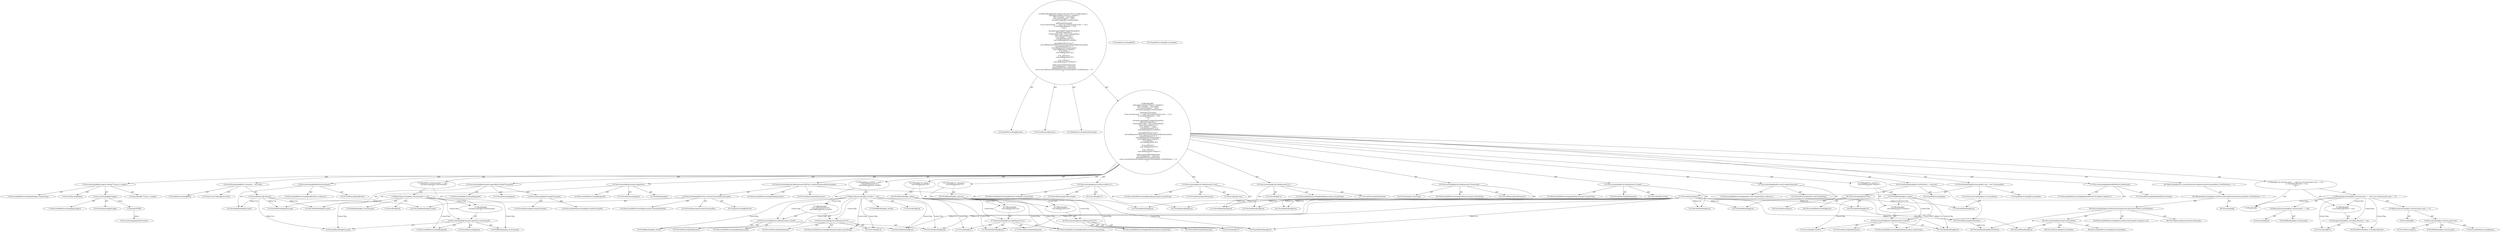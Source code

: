 digraph "execute#?" {
0 [label="2:CtTypeReferenceImpl@boolean" shape=ellipse]
1 [label="2:CtVirtualElement@execute" shape=ellipse]
2 [label="2:CtTypeReferenceImpl@TaskException" shape=ellipse]
3 [label="3:CtExecutableReferenceImpl@debug(java.lang.String)" shape=ellipse]
4 [label="3:CtVirtualElement@debug" shape=ellipse]
5 [label="3:CtExecutableReferenceImpl@getLogger()" shape=ellipse]
6 [label="3:CtVirtualElement@getLogger" shape=ellipse]
7 [label="3:CtInvocationImpl@getLogger()" shape=ellipse]
8 [label="3:CtLiteralImpl@\"Using jvc compiler\"" shape=ellipse]
9 [label="3:CtInvocationImpl@getLogger().debug(\"Using jvc compiler\")" shape=ellipse]
10 [label="4:CtTypeReferenceImpl@Path" shape=ellipse]
11 [label="4:CtTypeReferenceImpl@Path" shape=ellipse]
12 [label="4:CtConstructorCallImpl@new Path()" shape=ellipse]
13 [label="4:CtVirtualElement@classpath" shape=ellipse]
14 [label="4:CtLocalVariableImpl@Path classpath = new Path()" shape=ellipse]
15 [label="5:CtFieldReadImpl@m_bootclasspath" shape=ellipse]
16 [label="5:CtLiteralImpl@null" shape=ellipse]
17 [label="5:CtBinaryOperatorImpl@m_bootclasspath != null" shape=ellipse]
18 [label="6:CtExecutableReferenceImpl@append()" shape=ellipse]
19 [label="6:CtVirtualElement@append" shape=ellipse]
20 [label="6:CtVariableReadImpl@classpath" shape=ellipse]
21 [label="6:CtFieldReadImpl@m_bootclasspath" shape=ellipse]
22 [label="6:CtInvocationImpl@classpath.append(m_bootclasspath)" shape=ellipse]
23 [label="5:CtBlockImpl@\{
    classpath.append(m_bootclasspath);
\}" shape=ellipse]
24 [label="5:CtIfImpl@if (m_bootclasspath != null) \{
    classpath.append(m_bootclasspath);
\}" shape=ellipse]
25 [label="8:CtExecutableReferenceImpl@addExtdirs(<unknown>)" shape=ellipse]
26 [label="8:CtVirtualElement@addExtdirs" shape=ellipse]
27 [label="8:CtVariableReadImpl@classpath" shape=ellipse]
28 [label="8:CtInvocationImpl@addExtdirs(classpath)" shape=ellipse]
29 [label="9:CtFieldReadImpl@m_bootclasspath" shape=ellipse]
30 [label="9:CtLiteralImpl@null" shape=ellipse]
31 [label="9:CtBinaryOperatorImpl@(m_bootclasspath == null)" shape=ellipse]
32 [label="9:CtExecutableReferenceImpl@size()" shape=ellipse]
33 [label="9:CtVirtualElement@size" shape=ellipse]
34 [label="9:CtFieldReadImpl@m_bootclasspath" shape=ellipse]
35 [label="9:CtInvocationImpl@m_bootclasspath.size()" shape=ellipse]
36 [label="9:CtLiteralImpl@0" shape=ellipse]
37 [label="9:CtBinaryOperatorImpl@(m_bootclasspath.size() == 0)" shape=ellipse]
38 [label="9:CtBinaryOperatorImpl@(m_bootclasspath == null) || (m_bootclasspath.size() == 0)" shape=ellipse]
39 [label="10:CtFieldWriteImpl@m_includeJavaRuntime" shape=ellipse]
40 [label="10:CtLiteralImpl@true" shape=ellipse]
41 [label="10:CtAssignmentImpl@m_includeJavaRuntime = true" shape=ellipse]
42 [label="9:CtBlockImpl@\{
    m_includeJavaRuntime = true;
\}" shape=ellipse]
43 [label="11:CtBlockImpl@\{
\}" shape=ellipse]
44 [label="9:CtIfImpl@if ((m_bootclasspath == null) || (m_bootclasspath.size() == 0)) \{
    m_includeJavaRuntime = true;
\} else \{
\}" shape=ellipse]
45 [label="13:CtExecutableReferenceImpl@append()" shape=ellipse]
46 [label="13:CtVirtualElement@append" shape=ellipse]
47 [label="13:CtVariableReadImpl@classpath" shape=ellipse]
48 [label="13:CtExecutableReferenceImpl@getCompileClasspath()" shape=ellipse]
49 [label="13:CtVirtualElement@getCompileClasspath" shape=ellipse]
50 [label="13:CtInvocationImpl@getCompileClasspath()" shape=ellipse]
51 [label="13:CtInvocationImpl@classpath.append(getCompileClasspath())" shape=ellipse]
52 [label="14:CtExecutableReferenceImpl@append()" shape=ellipse]
53 [label="14:CtVirtualElement@append" shape=ellipse]
54 [label="14:CtVariableReadImpl@classpath" shape=ellipse]
55 [label="14:CtFieldReadImpl@src" shape=ellipse]
56 [label="14:CtInvocationImpl@classpath.append(src)" shape=ellipse]
57 [label="15:CtTypeReferenceImpl@Commandline" shape=ellipse]
58 [label="15:CtTypeReferenceImpl@Commandline" shape=ellipse]
59 [label="15:CtConstructorCallImpl@new Commandline()" shape=ellipse]
60 [label="15:CtVirtualElement@cmd" shape=ellipse]
61 [label="15:CtLocalVariableImpl@Commandline cmd = new Commandline()" shape=ellipse]
62 [label="16:CtExecutableReferenceImpl@setExecutable(java.lang.String)" shape=ellipse]
63 [label="16:CtVirtualElement@setExecutable" shape=ellipse]
64 [label="16:CtVariableReadImpl@cmd" shape=ellipse]
65 [label="16:CtLiteralImpl@\"jvc\"" shape=ellipse]
66 [label="16:CtInvocationImpl@cmd.setExecutable(\"jvc\")" shape=ellipse]
67 [label="17:CtFieldReadImpl@m_destDir" shape=ellipse]
68 [label="17:CtLiteralImpl@null" shape=ellipse]
69 [label="17:CtBinaryOperatorImpl@m_destDir != null" shape=ellipse]
70 [label="18:CtExecutableReferenceImpl@addArgument(java.lang.String)" shape=ellipse]
71 [label="18:CtVirtualElement@addArgument" shape=ellipse]
72 [label="18:CtVariableReadImpl@cmd" shape=ellipse]
73 [label="18:CtLiteralImpl@\"/d\"" shape=ellipse]
74 [label="18:CtInvocationImpl@cmd.addArgument(\"/d\")" shape=ellipse]
75 [label="19:CtExecutableReferenceImpl@addArgument()" shape=ellipse]
76 [label="19:CtVirtualElement@addArgument" shape=ellipse]
77 [label="19:CtVariableReadImpl@cmd" shape=ellipse]
78 [label="19:CtFieldReadImpl@m_destDir" shape=ellipse]
79 [label="19:CtInvocationImpl@cmd.addArgument(m_destDir)" shape=ellipse]
80 [label="17:CtBlockImpl@\{
    cmd.addArgument(\"/d\");
    cmd.addArgument(m_destDir);
\}" shape=ellipse]
81 [label="17:CtIfImpl@if (m_destDir != null) \{
    cmd.addArgument(\"/d\");
    cmd.addArgument(m_destDir);
\}" shape=ellipse]
82 [label="21:CtExecutableReferenceImpl@addArgument(java.lang.String)" shape=ellipse]
83 [label="21:CtVirtualElement@addArgument" shape=ellipse]
84 [label="21:CtVariableReadImpl@cmd" shape=ellipse]
85 [label="21:CtLiteralImpl@\"/cp:p\"" shape=ellipse]
86 [label="21:CtInvocationImpl@cmd.addArgument(\"/cp:p\")" shape=ellipse]
87 [label="22:CtExecutableReferenceImpl@addArguments()" shape=ellipse]
88 [label="22:CtVirtualElement@addArguments" shape=ellipse]
89 [label="22:CtVariableReadImpl@cmd" shape=ellipse]
90 [label="22:CtExecutableReferenceImpl@translateCommandline(Path)" shape=ellipse]
91 [label="22:CtVirtualElement@translateCommandline" shape=ellipse]
92 [label="22:CtTypeAccessImpl@FileUtils" shape=ellipse]
93 [label="22:CtVariableReadImpl@classpath" shape=ellipse]
94 [label="22:CtInvocationImpl@FileUtils.translateCommandline(classpath)" shape=ellipse]
95 [label="22:CtInvocationImpl@cmd.addArguments(FileUtils.translateCommandline(classpath))" shape=ellipse]
96 [label="23:CtExecutableReferenceImpl@addArgument(java.lang.String)" shape=ellipse]
97 [label="23:CtVirtualElement@addArgument" shape=ellipse]
98 [label="23:CtVariableReadImpl@cmd" shape=ellipse]
99 [label="23:CtLiteralImpl@\"/x-\"" shape=ellipse]
100 [label="23:CtInvocationImpl@cmd.addArgument(\"/x-\")" shape=ellipse]
101 [label="24:CtExecutableReferenceImpl@addArgument(java.lang.String)" shape=ellipse]
102 [label="24:CtVirtualElement@addArgument" shape=ellipse]
103 [label="24:CtVariableReadImpl@cmd" shape=ellipse]
104 [label="24:CtLiteralImpl@\"/nomessage\"" shape=ellipse]
105 [label="24:CtInvocationImpl@cmd.addArgument(\"/nomessage\")" shape=ellipse]
106 [label="25:CtExecutableReferenceImpl@addArgument(java.lang.String)" shape=ellipse]
107 [label="25:CtVirtualElement@addArgument" shape=ellipse]
108 [label="25:CtVariableReadImpl@cmd" shape=ellipse]
109 [label="25:CtLiteralImpl@\"/nologo\"" shape=ellipse]
110 [label="25:CtInvocationImpl@cmd.addArgument(\"/nologo\")" shape=ellipse]
111 [label="26:CtFieldReadImpl@m_debug" shape=ellipse]
112 [label="27:CtExecutableReferenceImpl@addArgument(java.lang.String)" shape=ellipse]
113 [label="27:CtVirtualElement@addArgument" shape=ellipse]
114 [label="27:CtVariableReadImpl@cmd" shape=ellipse]
115 [label="27:CtLiteralImpl@\"/g\"" shape=ellipse]
116 [label="27:CtInvocationImpl@cmd.addArgument(\"/g\")" shape=ellipse]
117 [label="26:CtBlockImpl@\{
    cmd.addArgument(\"/g\");
\}" shape=ellipse]
118 [label="26:CtIfImpl@if (m_debug) \{
    cmd.addArgument(\"/g\");
\}" shape=ellipse]
119 [label="29:CtFieldReadImpl@m_optimize" shape=ellipse]
120 [label="30:CtExecutableReferenceImpl@addArgument(java.lang.String)" shape=ellipse]
121 [label="30:CtVirtualElement@addArgument" shape=ellipse]
122 [label="30:CtVariableReadImpl@cmd" shape=ellipse]
123 [label="30:CtLiteralImpl@\"/O\"" shape=ellipse]
124 [label="30:CtInvocationImpl@cmd.addArgument(\"/O\")" shape=ellipse]
125 [label="29:CtBlockImpl@\{
    cmd.addArgument(\"/O\");
\}" shape=ellipse]
126 [label="29:CtIfImpl@if (m_optimize) \{
    cmd.addArgument(\"/O\");
\}" shape=ellipse]
127 [label="32:CtFieldReadImpl@m_verbose" shape=ellipse]
128 [label="33:CtExecutableReferenceImpl@addArgument(java.lang.String)" shape=ellipse]
129 [label="33:CtVirtualElement@addArgument" shape=ellipse]
130 [label="33:CtVariableReadImpl@cmd" shape=ellipse]
131 [label="33:CtLiteralImpl@\"/verbose\"" shape=ellipse]
132 [label="33:CtInvocationImpl@cmd.addArgument(\"/verbose\")" shape=ellipse]
133 [label="32:CtBlockImpl@\{
    cmd.addArgument(\"/verbose\");
\}" shape=ellipse]
134 [label="32:CtIfImpl@if (m_verbose) \{
    cmd.addArgument(\"/verbose\");
\}" shape=ellipse]
135 [label="35:CtExecutableReferenceImpl@addCurrentCompilerArgs(<unknown>)" shape=ellipse]
136 [label="35:CtVirtualElement@addCurrentCompilerArgs" shape=ellipse]
137 [label="35:CtVariableReadImpl@cmd" shape=ellipse]
138 [label="35:CtInvocationImpl@addCurrentCompilerArgs(cmd)" shape=ellipse]
139 [label="36:CtTypeReferenceImpl@int" shape=ellipse]
140 [label="36:CtExecutableReferenceImpl@size()" shape=ellipse]
141 [label="36:CtVirtualElement@size" shape=ellipse]
142 [label="36:CtVariableReadImpl@cmd" shape=ellipse]
143 [label="36:CtInvocationImpl@cmd.size()" shape=ellipse]
144 [label="36:CtVirtualElement@firstFileName" shape=ellipse]
145 [label="36:CtLocalVariableImpl@int firstFileName = cmd.size()" shape=ellipse]
146 [label="37:CtExecutableReferenceImpl@logAndAddFilesToCompile(<unknown>)" shape=ellipse]
147 [label="37:CtVirtualElement@logAndAddFilesToCompile" shape=ellipse]
148 [label="37:CtVariableReadImpl@cmd" shape=ellipse]
149 [label="37:CtInvocationImpl@logAndAddFilesToCompile(cmd)" shape=ellipse]
150 [label="38:CtExecutableReferenceImpl@executeExternalCompile(<unknown>,int)" shape=ellipse]
151 [label="38:CtVirtualElement@executeExternalCompile" shape=ellipse]
152 [label="38:CtExecutableReferenceImpl@getCommandline()" shape=ellipse]
153 [label="38:CtVirtualElement@getCommandline" shape=ellipse]
154 [label="38:CtVariableReadImpl@cmd" shape=ellipse]
155 [label="38:CtInvocationImpl@cmd.getCommandline()" shape=ellipse]
156 [label="38:CtVariableReadImpl@firstFileName" shape=ellipse]
157 [label="38:CtInvocationImpl@executeExternalCompile(cmd.getCommandline(), firstFileName)" shape=ellipse]
158 [label="38:CtLiteralImpl@0" shape=ellipse]
159 [label="38:CtBinaryOperatorImpl@executeExternalCompile(cmd.getCommandline(), firstFileName) == 0" shape=ellipse]
160 [label="38:CtReturnImpl@return executeExternalCompile(cmd.getCommandline(), firstFileName) == 0" shape=ellipse]
161 [label="2:CtBlockImpl@\{
    getLogger().debug(\"Using jvc compiler\");
    Path classpath = new Path();
    if (m_bootclasspath != null) \{
        classpath.append(m_bootclasspath);
    \}
    addExtdirs(classpath);
    if ((m_bootclasspath == null) || (m_bootclasspath.size() == 0)) \{
        m_includeJavaRuntime = true;
    \} else \{
    \}
    classpath.append(getCompileClasspath());
    classpath.append(src);
    Commandline cmd = new Commandline();
    cmd.setExecutable(\"jvc\");
    if (m_destDir != null) \{
        cmd.addArgument(\"/d\");
        cmd.addArgument(m_destDir);
    \}
    cmd.addArgument(\"/cp:p\");
    cmd.addArguments(FileUtils.translateCommandline(classpath));
    cmd.addArgument(\"/x-\");
    cmd.addArgument(\"/nomessage\");
    cmd.addArgument(\"/nologo\");
    if (m_debug) \{
        cmd.addArgument(\"/g\");
    \}
    if (m_optimize) \{
        cmd.addArgument(\"/O\");
    \}
    if (m_verbose) \{
        cmd.addArgument(\"/verbose\");
    \}
    addCurrentCompilerArgs(cmd);
    int firstFileName = cmd.size();
    logAndAddFilesToCompile(cmd);
    return executeExternalCompile(cmd.getCommandline(), firstFileName) == 0;
\}" shape=ellipse]
162 [label="2:CtMethodImpl@public boolean execute() throws TaskException \{
    getLogger().debug(\"Using jvc compiler\");
    Path classpath = new Path();
    if (m_bootclasspath != null) \{
        classpath.append(m_bootclasspath);
    \}
    addExtdirs(classpath);
    if ((m_bootclasspath == null) || (m_bootclasspath.size() == 0)) \{
        m_includeJavaRuntime = true;
    \} else \{
    \}
    classpath.append(getCompileClasspath());
    classpath.append(src);
    Commandline cmd = new Commandline();
    cmd.setExecutable(\"jvc\");
    if (m_destDir != null) \{
        cmd.addArgument(\"/d\");
        cmd.addArgument(m_destDir);
    \}
    cmd.addArgument(\"/cp:p\");
    cmd.addArguments(FileUtils.translateCommandline(classpath));
    cmd.addArgument(\"/x-\");
    cmd.addArgument(\"/nomessage\");
    cmd.addArgument(\"/nologo\");
    if (m_debug) \{
        cmd.addArgument(\"/g\");
    \}
    if (m_optimize) \{
        cmd.addArgument(\"/O\");
    \}
    if (m_verbose) \{
        cmd.addArgument(\"/verbose\");
    \}
    addCurrentCompilerArgs(cmd);
    int firstFileName = cmd.size();
    logAndAddFilesToCompile(cmd);
    return executeExternalCompile(cmd.getCommandline(), firstFileName) == 0;
\}" shape=ellipse]
163 [label="3:Update@UPDATE" shape=ellipse]
164 [label="3:CtInvocationImpl@getTaskContext()" shape=ellipse]
7 -> 6 [label="AST"];
7 -> 5 [label="AST"];
7 -> 163 [label="Action"];
9 -> 4 [label="AST"];
9 -> 7 [label="AST"];
9 -> 3 [label="AST"];
9 -> 8 [label="AST"];
13 -> 20 [label="Define-Use"];
13 -> 27 [label="Define-Use"];
13 -> 47 [label="Define-Use"];
13 -> 54 [label="Define-Use"];
13 -> 93 [label="Define-Use"];
14 -> 13 [label="AST"];
14 -> 10 [label="AST"];
14 -> 12 [label="AST"];
17 -> 15 [label="AST"];
17 -> 16 [label="AST"];
17 -> 23 [label="Control Dep"];
17 -> 22 [label="Control Dep"];
17 -> 18 [label="Control Dep"];
17 -> 20 [label="Control Dep"];
17 -> 21 [label="Control Dep"];
22 -> 19 [label="AST"];
22 -> 20 [label="AST"];
22 -> 18 [label="AST"];
22 -> 21 [label="AST"];
23 -> 22 [label="AST"];
24 -> 17 [label="AST"];
24 -> 23 [label="AST"];
28 -> 26 [label="AST"];
28 -> 25 [label="AST"];
28 -> 27 [label="AST"];
31 -> 29 [label="AST"];
31 -> 30 [label="AST"];
35 -> 33 [label="AST"];
35 -> 34 [label="AST"];
35 -> 32 [label="AST"];
37 -> 35 [label="AST"];
37 -> 36 [label="AST"];
38 -> 31 [label="AST"];
38 -> 37 [label="AST"];
38 -> 42 [label="Control Dep"];
38 -> 41 [label="Control Dep"];
38 -> 39 [label="Control Dep"];
38 -> 40 [label="Control Dep"];
38 -> 43 [label="Control Dep"];
41 -> 39 [label="AST"];
41 -> 40 [label="AST"];
42 -> 41 [label="AST"];
44 -> 38 [label="AST"];
44 -> 42 [label="AST"];
44 -> 43 [label="AST"];
50 -> 49 [label="AST"];
50 -> 48 [label="AST"];
51 -> 46 [label="AST"];
51 -> 47 [label="AST"];
51 -> 45 [label="AST"];
51 -> 50 [label="AST"];
56 -> 53 [label="AST"];
56 -> 54 [label="AST"];
56 -> 52 [label="AST"];
56 -> 55 [label="AST"];
60 -> 64 [label="Define-Use"];
60 -> 72 [label="Define-Use"];
60 -> 77 [label="Define-Use"];
60 -> 84 [label="Define-Use"];
60 -> 89 [label="Define-Use"];
60 -> 98 [label="Define-Use"];
60 -> 103 [label="Define-Use"];
60 -> 108 [label="Define-Use"];
60 -> 114 [label="Define-Use"];
60 -> 122 [label="Define-Use"];
60 -> 130 [label="Define-Use"];
60 -> 137 [label="Define-Use"];
60 -> 142 [label="Define-Use"];
60 -> 148 [label="Define-Use"];
60 -> 154 [label="Define-Use"];
61 -> 60 [label="AST"];
61 -> 57 [label="AST"];
61 -> 59 [label="AST"];
66 -> 63 [label="AST"];
66 -> 64 [label="AST"];
66 -> 62 [label="AST"];
66 -> 65 [label="AST"];
69 -> 67 [label="AST"];
69 -> 68 [label="AST"];
69 -> 80 [label="Control Dep"];
69 -> 74 [label="Control Dep"];
69 -> 70 [label="Control Dep"];
69 -> 72 [label="Control Dep"];
69 -> 73 [label="Control Dep"];
69 -> 79 [label="Control Dep"];
69 -> 75 [label="Control Dep"];
69 -> 77 [label="Control Dep"];
69 -> 78 [label="Control Dep"];
74 -> 71 [label="AST"];
74 -> 72 [label="AST"];
74 -> 70 [label="AST"];
74 -> 73 [label="AST"];
79 -> 76 [label="AST"];
79 -> 77 [label="AST"];
79 -> 75 [label="AST"];
79 -> 78 [label="AST"];
80 -> 74 [label="AST"];
80 -> 79 [label="AST"];
81 -> 69 [label="AST"];
81 -> 80 [label="AST"];
86 -> 83 [label="AST"];
86 -> 84 [label="AST"];
86 -> 82 [label="AST"];
86 -> 85 [label="AST"];
94 -> 91 [label="AST"];
94 -> 92 [label="AST"];
94 -> 90 [label="AST"];
94 -> 93 [label="AST"];
95 -> 88 [label="AST"];
95 -> 89 [label="AST"];
95 -> 87 [label="AST"];
95 -> 94 [label="AST"];
100 -> 97 [label="AST"];
100 -> 98 [label="AST"];
100 -> 96 [label="AST"];
100 -> 99 [label="AST"];
105 -> 102 [label="AST"];
105 -> 103 [label="AST"];
105 -> 101 [label="AST"];
105 -> 104 [label="AST"];
110 -> 107 [label="AST"];
110 -> 108 [label="AST"];
110 -> 106 [label="AST"];
110 -> 109 [label="AST"];
111 -> 117 [label="Control Dep"];
111 -> 116 [label="Control Dep"];
111 -> 112 [label="Control Dep"];
111 -> 114 [label="Control Dep"];
111 -> 115 [label="Control Dep"];
116 -> 113 [label="AST"];
116 -> 114 [label="AST"];
116 -> 112 [label="AST"];
116 -> 115 [label="AST"];
117 -> 116 [label="AST"];
118 -> 111 [label="AST"];
118 -> 117 [label="AST"];
119 -> 125 [label="Control Dep"];
119 -> 124 [label="Control Dep"];
119 -> 120 [label="Control Dep"];
119 -> 122 [label="Control Dep"];
119 -> 123 [label="Control Dep"];
124 -> 121 [label="AST"];
124 -> 122 [label="AST"];
124 -> 120 [label="AST"];
124 -> 123 [label="AST"];
125 -> 124 [label="AST"];
126 -> 119 [label="AST"];
126 -> 125 [label="AST"];
127 -> 133 [label="Control Dep"];
127 -> 132 [label="Control Dep"];
127 -> 128 [label="Control Dep"];
127 -> 130 [label="Control Dep"];
127 -> 131 [label="Control Dep"];
132 -> 129 [label="AST"];
132 -> 130 [label="AST"];
132 -> 128 [label="AST"];
132 -> 131 [label="AST"];
133 -> 132 [label="AST"];
134 -> 127 [label="AST"];
134 -> 133 [label="AST"];
138 -> 136 [label="AST"];
138 -> 135 [label="AST"];
138 -> 137 [label="AST"];
142 -> 144 [label="Data Dep"];
143 -> 141 [label="AST"];
143 -> 142 [label="AST"];
143 -> 140 [label="AST"];
144 -> 156 [label="Define-Use"];
145 -> 144 [label="AST"];
145 -> 139 [label="AST"];
145 -> 143 [label="AST"];
149 -> 147 [label="AST"];
149 -> 146 [label="AST"];
149 -> 148 [label="AST"];
155 -> 153 [label="AST"];
155 -> 154 [label="AST"];
155 -> 152 [label="AST"];
157 -> 151 [label="AST"];
157 -> 150 [label="AST"];
157 -> 155 [label="AST"];
157 -> 156 [label="AST"];
159 -> 157 [label="AST"];
159 -> 158 [label="AST"];
160 -> 159 [label="AST"];
161 -> 9 [label="AST"];
161 -> 14 [label="AST"];
161 -> 24 [label="AST"];
161 -> 28 [label="AST"];
161 -> 44 [label="AST"];
161 -> 51 [label="AST"];
161 -> 56 [label="AST"];
161 -> 61 [label="AST"];
161 -> 66 [label="AST"];
161 -> 81 [label="AST"];
161 -> 86 [label="AST"];
161 -> 95 [label="AST"];
161 -> 100 [label="AST"];
161 -> 105 [label="AST"];
161 -> 110 [label="AST"];
161 -> 118 [label="AST"];
161 -> 126 [label="AST"];
161 -> 134 [label="AST"];
161 -> 138 [label="AST"];
161 -> 145 [label="AST"];
161 -> 149 [label="AST"];
161 -> 160 [label="AST"];
162 -> 1 [label="AST"];
162 -> 0 [label="AST"];
162 -> 2 [label="AST"];
162 -> 161 [label="AST"];
163 -> 164 [label="Action"];
}